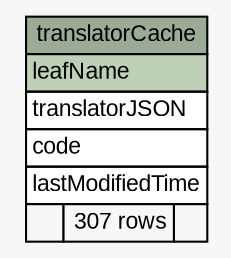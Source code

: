 // dot 2.26.3 on Windows 7 6.1
// SchemaSpy rev Unknown
digraph "translatorCache" {
  graph [
    rankdir="RL"
    bgcolor="#f7f7f7"
    nodesep="0.18"
    ranksep="0.46"
    fontname="Arial"
    fontsize="11"
  ];
  node [
    fontname="Arial"
    fontsize="11"
    shape="plaintext"
  ];
  edge [
    arrowsize="0.8"
  ];
  "translatorCache" [
    label=<
    <TABLE BORDER="0" CELLBORDER="1" CELLSPACING="0" BGCOLOR="#ffffff">
      <TR><TD COLSPAN="3" BGCOLOR="#9bab96" ALIGN="CENTER">translatorCache</TD></TR>
      <TR><TD PORT="leafName" COLSPAN="3" BGCOLOR="#bed1b8" ALIGN="LEFT">leafName</TD></TR>
      <TR><TD PORT="translatorJSON" COLSPAN="3" ALIGN="LEFT">translatorJSON</TD></TR>
      <TR><TD PORT="code" COLSPAN="3" ALIGN="LEFT">code</TD></TR>
      <TR><TD PORT="lastModifiedTime" COLSPAN="3" ALIGN="LEFT">lastModifiedTime</TD></TR>
      <TR><TD ALIGN="LEFT" BGCOLOR="#f7f7f7">  </TD><TD ALIGN="RIGHT" BGCOLOR="#f7f7f7">307 rows</TD><TD ALIGN="RIGHT" BGCOLOR="#f7f7f7">  </TD></TR>
    </TABLE>>
    URL="tables/translatorCache.html"
    tooltip="translatorCache"
  ];
}
